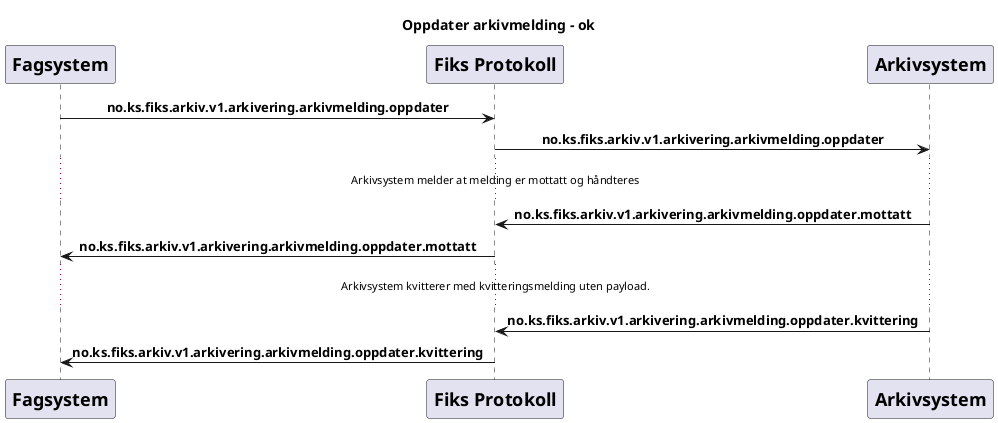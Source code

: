 @startuml
skinparam sequenceMessageAlign center

title "Oppdater arkivmelding - ok"

participant Fagsystem [
    = Fagsystem
]
participant FiksProtokoll [
    = Fiks Protokoll
]
participant Arkivsystem [
    = Arkivsystem
]

Fagsystem -> FiksProtokoll : **no.ks.fiks.arkiv.v1.arkivering.arkivmelding.oppdater**
FiksProtokoll -> Arkivsystem : **no.ks.fiks.arkiv.v1.arkivering.arkivmelding.oppdater**
...Arkivsystem melder at melding er mottatt og håndteres...
Arkivsystem -> FiksProtokoll : **no.ks.fiks.arkiv.v1.arkivering.arkivmelding.oppdater.mottatt**
FiksProtokoll -> Fagsystem : **no.ks.fiks.arkiv.v1.arkivering.arkivmelding.oppdater.mottatt**
...Arkivsystem kvitterer med kvitteringsmelding uten payload....
Arkivsystem -> FiksProtokoll : **no.ks.fiks.arkiv.v1.arkivering.arkivmelding.oppdater.kvittering**
FiksProtokoll -> Fagsystem : **no.ks.fiks.arkiv.v1.arkivering.arkivmelding.oppdater.kvittering**

@enduml
